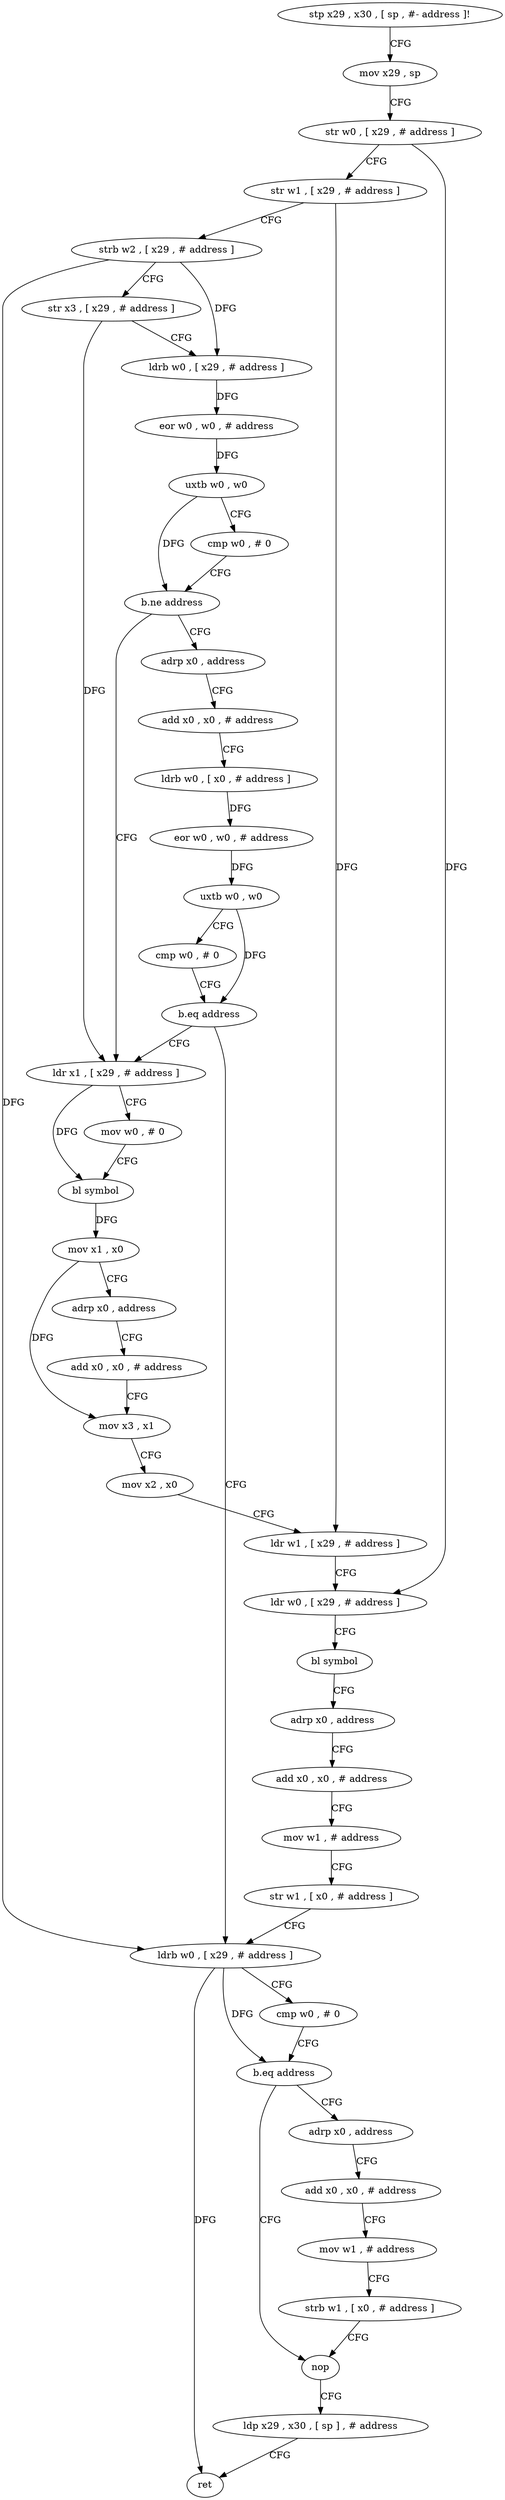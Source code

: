 digraph "func" {
"4248500" [label = "stp x29 , x30 , [ sp , #- address ]!" ]
"4248504" [label = "mov x29 , sp" ]
"4248508" [label = "str w0 , [ x29 , # address ]" ]
"4248512" [label = "str w1 , [ x29 , # address ]" ]
"4248516" [label = "strb w2 , [ x29 , # address ]" ]
"4248520" [label = "str x3 , [ x29 , # address ]" ]
"4248524" [label = "ldrb w0 , [ x29 , # address ]" ]
"4248528" [label = "eor w0 , w0 , # address" ]
"4248532" [label = "uxtb w0 , w0" ]
"4248536" [label = "cmp w0 , # 0" ]
"4248540" [label = "b.ne address" ]
"4248572" [label = "ldr x1 , [ x29 , # address ]" ]
"4248544" [label = "adrp x0 , address" ]
"4248576" [label = "mov w0 , # 0" ]
"4248580" [label = "bl symbol" ]
"4248584" [label = "mov x1 , x0" ]
"4248588" [label = "adrp x0 , address" ]
"4248592" [label = "add x0 , x0 , # address" ]
"4248596" [label = "mov x3 , x1" ]
"4248600" [label = "mov x2 , x0" ]
"4248604" [label = "ldr w1 , [ x29 , # address ]" ]
"4248608" [label = "ldr w0 , [ x29 , # address ]" ]
"4248612" [label = "bl symbol" ]
"4248616" [label = "adrp x0 , address" ]
"4248620" [label = "add x0 , x0 , # address" ]
"4248624" [label = "mov w1 , # address" ]
"4248628" [label = "str w1 , [ x0 , # address ]" ]
"4248632" [label = "ldrb w0 , [ x29 , # address ]" ]
"4248548" [label = "add x0 , x0 , # address" ]
"4248552" [label = "ldrb w0 , [ x0 , # address ]" ]
"4248556" [label = "eor w0 , w0 , # address" ]
"4248560" [label = "uxtb w0 , w0" ]
"4248564" [label = "cmp w0 , # 0" ]
"4248568" [label = "b.eq address" ]
"4248660" [label = "nop" ]
"4248664" [label = "ldp x29 , x30 , [ sp ] , # address" ]
"4248668" [label = "ret" ]
"4248644" [label = "adrp x0 , address" ]
"4248648" [label = "add x0 , x0 , # address" ]
"4248652" [label = "mov w1 , # address" ]
"4248656" [label = "strb w1 , [ x0 , # address ]" ]
"4248636" [label = "cmp w0 , # 0" ]
"4248640" [label = "b.eq address" ]
"4248500" -> "4248504" [ label = "CFG" ]
"4248504" -> "4248508" [ label = "CFG" ]
"4248508" -> "4248512" [ label = "CFG" ]
"4248508" -> "4248608" [ label = "DFG" ]
"4248512" -> "4248516" [ label = "CFG" ]
"4248512" -> "4248604" [ label = "DFG" ]
"4248516" -> "4248520" [ label = "CFG" ]
"4248516" -> "4248524" [ label = "DFG" ]
"4248516" -> "4248632" [ label = "DFG" ]
"4248520" -> "4248524" [ label = "CFG" ]
"4248520" -> "4248572" [ label = "DFG" ]
"4248524" -> "4248528" [ label = "DFG" ]
"4248528" -> "4248532" [ label = "DFG" ]
"4248532" -> "4248536" [ label = "CFG" ]
"4248532" -> "4248540" [ label = "DFG" ]
"4248536" -> "4248540" [ label = "CFG" ]
"4248540" -> "4248572" [ label = "CFG" ]
"4248540" -> "4248544" [ label = "CFG" ]
"4248572" -> "4248576" [ label = "CFG" ]
"4248572" -> "4248580" [ label = "DFG" ]
"4248544" -> "4248548" [ label = "CFG" ]
"4248576" -> "4248580" [ label = "CFG" ]
"4248580" -> "4248584" [ label = "DFG" ]
"4248584" -> "4248588" [ label = "CFG" ]
"4248584" -> "4248596" [ label = "DFG" ]
"4248588" -> "4248592" [ label = "CFG" ]
"4248592" -> "4248596" [ label = "CFG" ]
"4248596" -> "4248600" [ label = "CFG" ]
"4248600" -> "4248604" [ label = "CFG" ]
"4248604" -> "4248608" [ label = "CFG" ]
"4248608" -> "4248612" [ label = "CFG" ]
"4248612" -> "4248616" [ label = "CFG" ]
"4248616" -> "4248620" [ label = "CFG" ]
"4248620" -> "4248624" [ label = "CFG" ]
"4248624" -> "4248628" [ label = "CFG" ]
"4248628" -> "4248632" [ label = "CFG" ]
"4248632" -> "4248636" [ label = "CFG" ]
"4248632" -> "4248640" [ label = "DFG" ]
"4248632" -> "4248668" [ label = "DFG" ]
"4248548" -> "4248552" [ label = "CFG" ]
"4248552" -> "4248556" [ label = "DFG" ]
"4248556" -> "4248560" [ label = "DFG" ]
"4248560" -> "4248564" [ label = "CFG" ]
"4248560" -> "4248568" [ label = "DFG" ]
"4248564" -> "4248568" [ label = "CFG" ]
"4248568" -> "4248632" [ label = "CFG" ]
"4248568" -> "4248572" [ label = "CFG" ]
"4248660" -> "4248664" [ label = "CFG" ]
"4248664" -> "4248668" [ label = "CFG" ]
"4248644" -> "4248648" [ label = "CFG" ]
"4248648" -> "4248652" [ label = "CFG" ]
"4248652" -> "4248656" [ label = "CFG" ]
"4248656" -> "4248660" [ label = "CFG" ]
"4248636" -> "4248640" [ label = "CFG" ]
"4248640" -> "4248660" [ label = "CFG" ]
"4248640" -> "4248644" [ label = "CFG" ]
}
